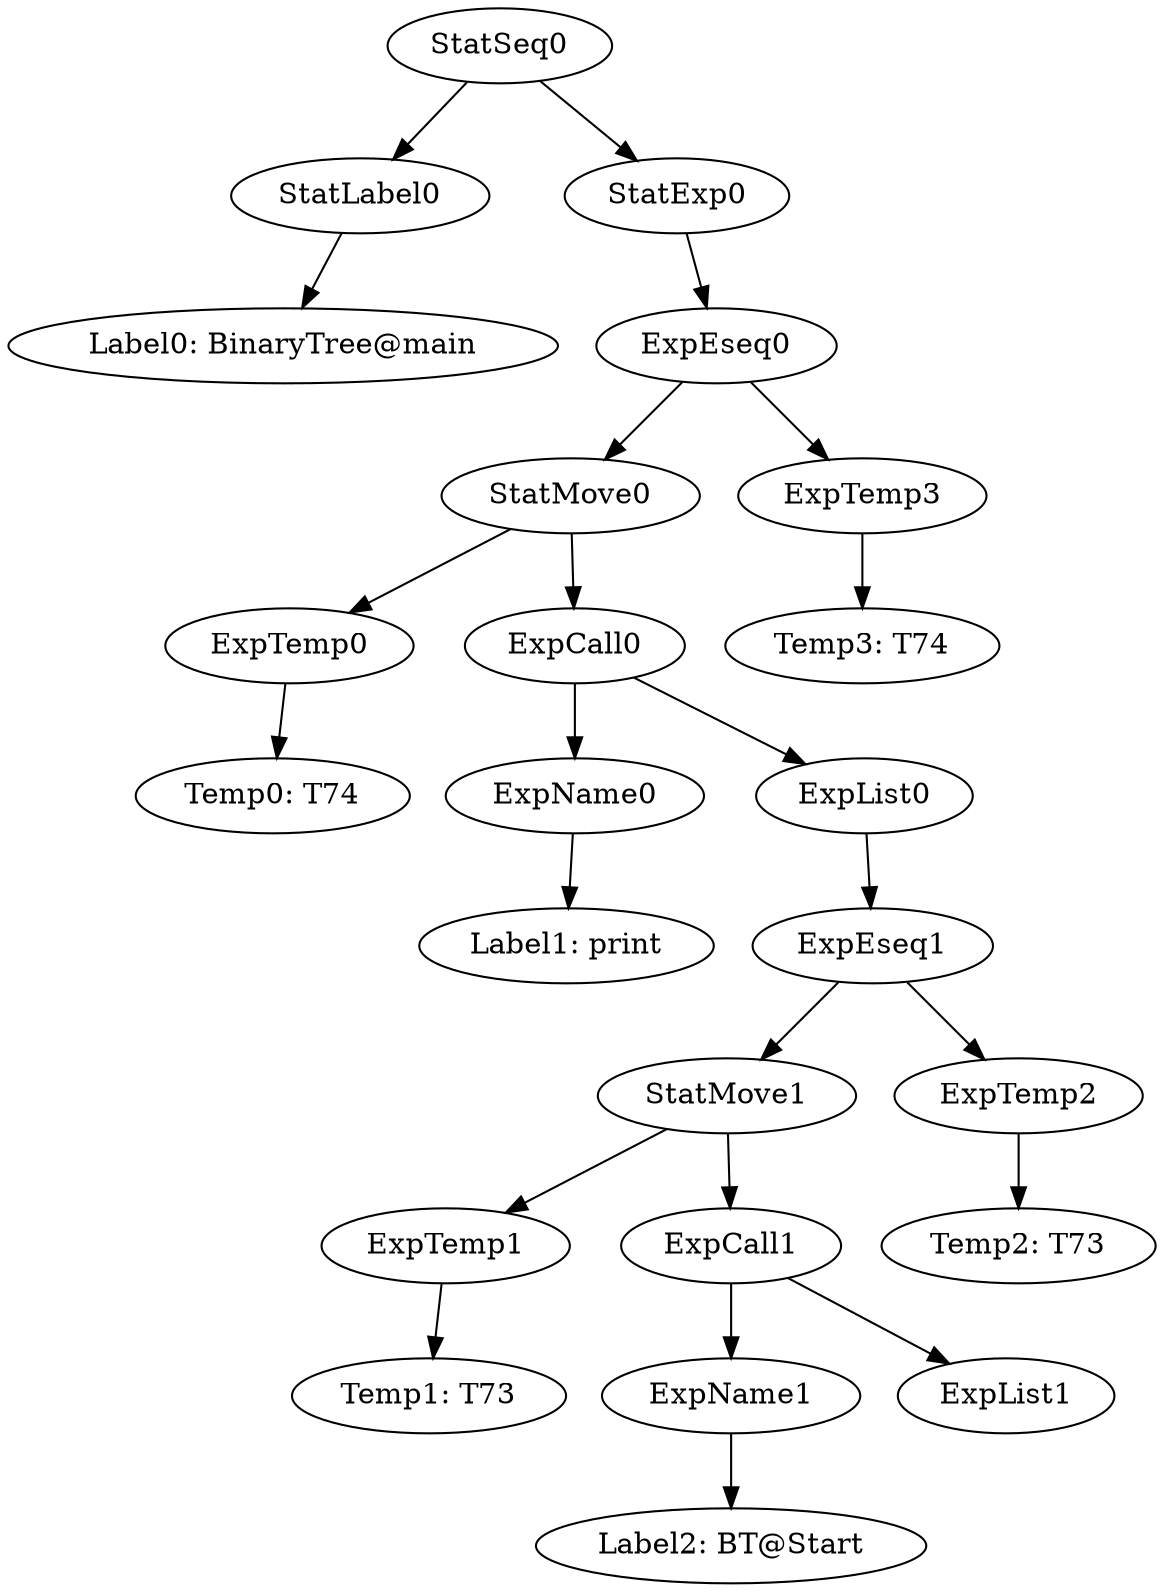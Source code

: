 digraph {
	ordering = out;
	ExpEseq0 -> StatMove0;
	ExpEseq0 -> ExpTemp3;
	ExpTemp2 -> "Temp2: T73";
	ExpEseq1 -> StatMove1;
	ExpEseq1 -> ExpTemp2;
	StatMove0 -> ExpTemp0;
	StatMove0 -> ExpCall0;
	ExpList0 -> ExpEseq1;
	ExpCall1 -> ExpName1;
	ExpCall1 -> ExpList1;
	StatExp0 -> ExpEseq0;
	ExpTemp0 -> "Temp0: T74";
	ExpTemp3 -> "Temp3: T74";
	StatSeq0 -> StatLabel0;
	StatSeq0 -> StatExp0;
	StatLabel0 -> "Label0: BinaryTree@main";
	ExpName0 -> "Label1: print";
	ExpCall0 -> ExpName0;
	ExpCall0 -> ExpList0;
	ExpTemp1 -> "Temp1: T73";
	StatMove1 -> ExpTemp1;
	StatMove1 -> ExpCall1;
	ExpName1 -> "Label2: BT@Start";
}

